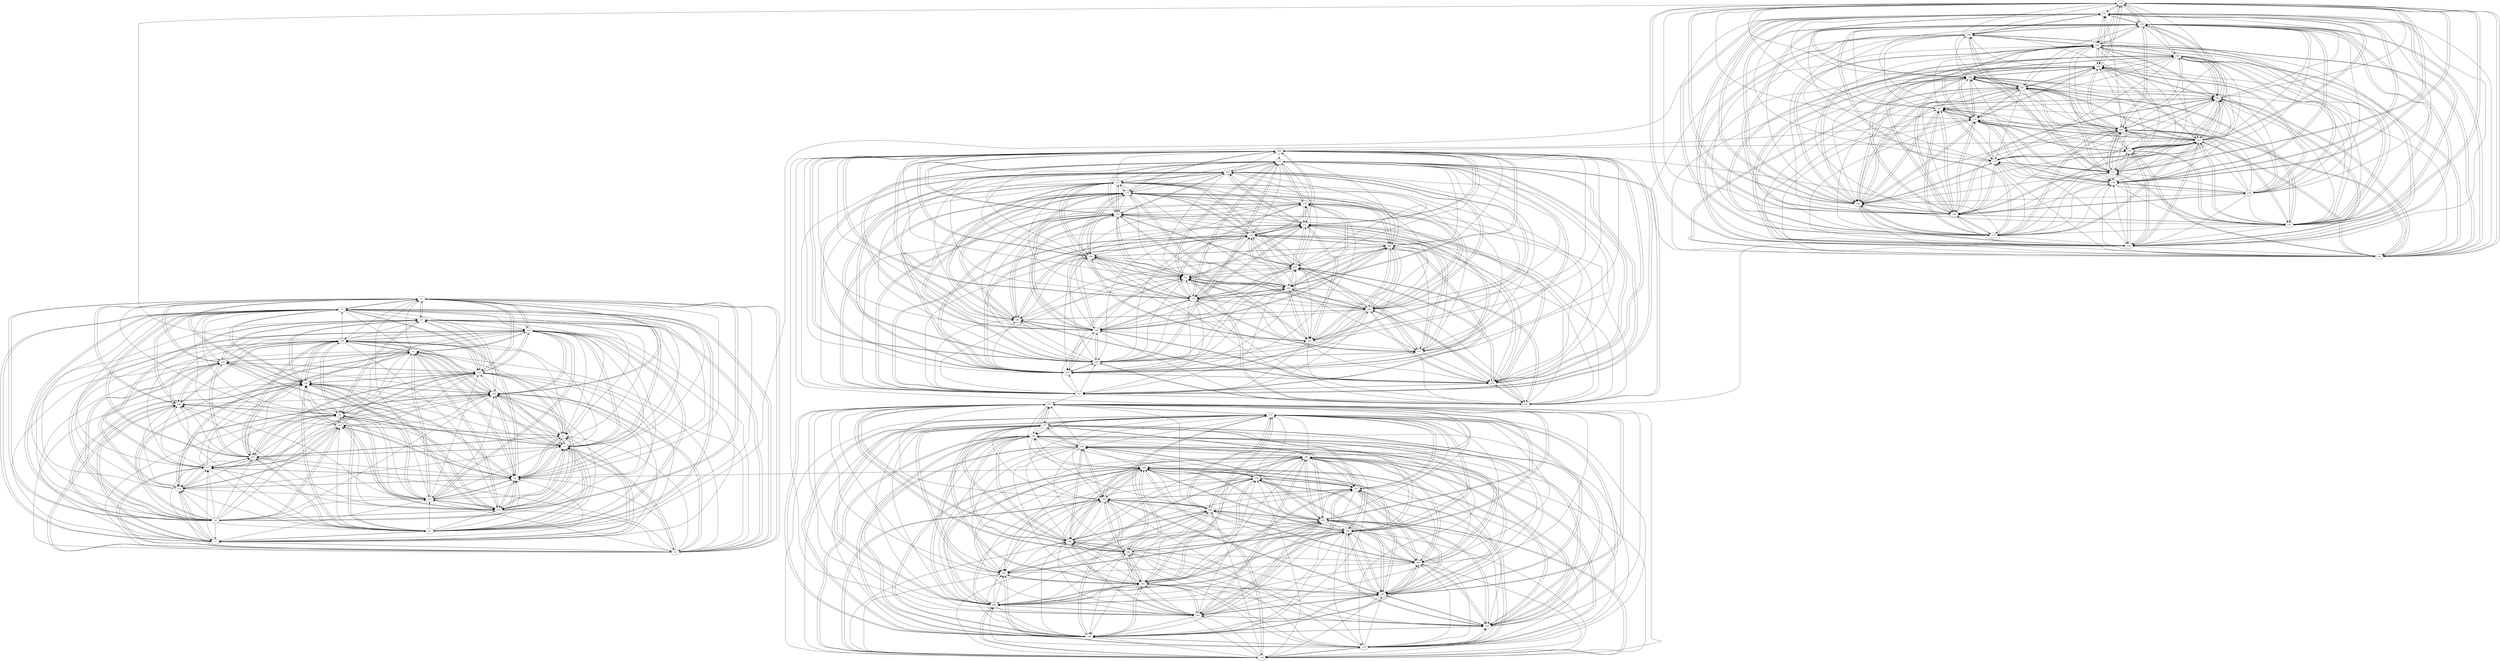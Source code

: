 digraph buchi_test142 {
    v0 [name="v0", player=0, priority=0];
    v1 [name="v1", player=1, priority=0];
    v2 [name="v2", player=1, priority=0];
    v3 [name="v3", player=0, priority=1];
    v4 [name="v4", player=0, priority=1];
    v5 [name="v5", player=1, priority=0];
    v6 [name="v6", player=0, priority=1];
    v7 [name="v7", player=1, priority=0];
    v8 [name="v8", player=0, priority=0];
    v9 [name="v9", player=1, priority=0];
    v10 [name="v10", player=1, priority=0];
    v11 [name="v11", player=1, priority=1];
    v12 [name="v12", player=1, priority=0];
    v13 [name="v13", player=0, priority=1];
    v14 [name="v14", player=1, priority=1];
    v15 [name="v15", player=1, priority=1];
    v16 [name="v16", player=0, priority=1];
    v17 [name="v17", player=1, priority=1];
    v18 [name="v18", player=1, priority=1];
    v19 [name="v19", player=1, priority=1];
    v20 [name="v20", player=0, priority=0];
    v21 [name="v21", player=1, priority=1];
    v22 [name="v22", player=0, priority=0];
    v23 [name="v23", player=1, priority=0];
    v24 [name="v24", player=0, priority=1];
    v25 [name="v25", player=0, priority=0];
    v26 [name="v26", player=0, priority=1];
    v27 [name="v27", player=0, priority=0];
    v28 [name="v28", player=0, priority=0];
    v29 [name="v29", player=1, priority=0];
    v30 [name="v30", player=1, priority=1];
    v31 [name="v31", player=0, priority=0];
    v32 [name="v32", player=1, priority=0];
    v33 [name="v33", player=1, priority=1];
    v34 [name="v34", player=1, priority=1];
    v35 [name="v35", player=1, priority=0];
    v36 [name="v36", player=1, priority=0];
    v37 [name="v37", player=0, priority=1];
    v38 [name="v38", player=1, priority=1];
    v39 [name="v39", player=1, priority=0];
    v40 [name="v40", player=1, priority=1];
    v41 [name="v41", player=1, priority=0];
    v42 [name="v42", player=0, priority=0];
    v43 [name="v43", player=0, priority=0];
    v44 [name="v44", player=0, priority=0];
    v45 [name="v45", player=0, priority=0];
    v46 [name="v46", player=1, priority=1];
    v47 [name="v47", player=0, priority=0];
    v48 [name="v48", player=1, priority=1];
    v49 [name="v49", player=1, priority=0];
    v50 [name="v50", player=0, priority=1];
    v51 [name="v51", player=0, priority=1];
    v52 [name="v52", player=0, priority=1];
    v53 [name="v53", player=1, priority=0];
    v54 [name="v54", player=1, priority=0];
    v55 [name="v55", player=0, priority=0];
    v56 [name="v56", player=1, priority=1];
    v57 [name="v57", player=0, priority=0];
    v58 [name="v58", player=0, priority=0];
    v59 [name="v59", player=1, priority=0];
    v60 [name="v60", player=1, priority=1];
    v61 [name="v61", player=0, priority=1];
    v62 [name="v62", player=1, priority=1];
    v63 [name="v63", player=1, priority=1];
    v64 [name="v64", player=1, priority=0];
    v65 [name="v65", player=0, priority=0];
    v66 [name="v66", player=0, priority=1];
    v67 [name="v67", player=0, priority=0];
    v68 [name="v68", player=0, priority=1];
    v69 [name="v69", player=0, priority=0];
    v70 [name="v70", player=0, priority=1];
    v71 [name="v71", player=1, priority=0];
    v72 [name="v72", player=0, priority=0];
    v73 [name="v73", player=0, priority=1];
    v74 [name="v74", player=1, priority=0];
    v75 [name="v75", player=1, priority=0];
    v76 [name="v76", player=1, priority=1];
    v77 [name="v77", player=1, priority=1];
    v78 [name="v78", player=1, priority=0];
    v79 [name="v79", player=0, priority=1];
    v80 [name="v80", player=1, priority=0];
    v81 [name="v81", player=0, priority=0];
    v82 [name="v82", player=0, priority=0];
    v83 [name="v83", player=0, priority=1];
    v84 [name="v84", player=0, priority=0];
    v85 [name="v85", player=1, priority=1];
    v86 [name="v86", player=0, priority=0];
    v87 [name="v87", player=1, priority=0];
    v88 [name="v88", player=1, priority=0];
    v89 [name="v89", player=1, priority=1];
    v90 [name="v90", player=0, priority=1];
    v91 [name="v91", player=0, priority=0];
    v92 [name="v92", player=0, priority=0];
    v93 [name="v93", player=0, priority=0];
    v94 [name="v94", player=0, priority=1];
    v95 [name="v95", player=1, priority=0];
    v96 [name="v96", player=1, priority=0];
    v97 [name="v97", player=0, priority=1];
    v98 [name="v98", player=1, priority=0];
    v99 [name="v99", player=1, priority=1];
    v67 -> v59;
    v70 -> v64;
    v89 -> v77;
    v29 -> v32;
    v0 -> v5;
    v40 -> v41;
    v11 -> v14;
    v63 -> v61;
    v41 -> v42;
    v33 -> v38;
    v73 -> v74;
    v52 -> v51;
    v3 -> v15;
    v14 -> v24;
    v93 -> v88;
    v66 -> v71;
    v85 -> v84;
    v55 -> v61;
    v96 -> v99;
    v7 -> v21;
    v88 -> v95;
    v59 -> v68;
    v80 -> v90;
    v25 -> v11;
    v74 -> v52;
    v25 -> v47;
    v45 -> v25;
    v51 -> v68;
    v15 -> v2;
    v96 -> v76;
    v18 -> v7;
    v99 -> v81;
    v76 -> v97;
    v48 -> v35;
    v21 -> v18;
    v11 -> v4;
    v92 -> v78;
    v10 -> v8;
    v62 -> v55;
    v73 -> v64;
    v43 -> v41;
    v95 -> v88;
    v36 -> v38;
    v96 -> v89;
    v7 -> v11;
    v88 -> v85;
    v6 -> v15;
    v58 -> v62;
    v77 -> v75;
    v50 -> v58;
    v29 -> v35;
    v69 -> v71;
    v61 -> v67;
    v40 -> v44;
    v39 -> v48;
    v62 -> v68;
    v32 -> v45;
    v3 -> v18;
    v84 -> v92;
    v76 -> v87;
    v28 -> v47;
    v88 -> v98;
    v48 -> v25;
    v21 -> v8;
    v50 -> v71;
    v43 -> v31;
    v22 -> v8;
    v14 -> v4;
    v95 -> v78;
    v66 -> v51;
    v17 -> v15;
    v36 -> v28;
    v9 -> v11;
    v68 -> v60;
    v47 -> v37;
    v99 -> v84;
    v6 -> v5;
    v58 -> v52;
    v29 -> v25;
    v42 -> v44;
    v69 -> v61;
    v61 -> v57;
    v91 -> v85;
    v83 -> v81;
    v94 -> v90;
    v32 -> v35;
    v72 -> v71;
    v64 -> v67;
    v84 -> v82;
    v5 -> v17;
    v65 -> v68;
    v9 -> v24;
    v68 -> v73;
    v27 -> v41;
    v30 -> v46;
    v50 -> v61;
    v90 -> v97;
    v82 -> v93;
    v61 -> v70;
    v31 -> v47;
    v91 -> v98;
    v24 -> v8;
    v1 -> v24;
    v53 -> v71;
    v9 -> v1;
    v68 -> v50;
    v69 -> v51;
    v39 -> v28;
    v91 -> v75;
    v23 -> v20;
    v94 -> v80;
    v13 -> v12;
    v32 -> v25;
    v72 -> v61;
    v24 -> v21;
    v64 -> v57;
    v35 -> v30;
    v87 -> v77;
    v5 -> v7;
    v46 -> v45;
    v65 -> v58;
    v86 -> v81;
    v57 -> v54;
    v97 -> v90;
    v9 -> v14;
    v89 -> v86;
    v68 -> v63;
    v27 -> v31;
    v79 -> v78;
    v98 -> v91;
    v30 -> v36;
    v71 -> v74;
    v50 -> v51;
    v42 -> v47;
    v82 -> v83;
    v60 -> v64;
    v39 -> v41;
    v4 -> v20;
    v83 -> v84;
    v75 -> v80;
    v1 -> v14;
    v53 -> v61;
    v93 -> v97;
    v85 -> v93;
    v64 -> v70;
    v56 -> v66;
    v49 -> v27;
    v26 -> v43;
    v78 -> v90;
    v89 -> v99;
    v27 -> v44;
    v20 -> v5;
    v12 -> v1;
    v52 -> v73;
    v72 -> v51;
    v16 -> v7;
    v46 -> v35;
    v38 -> v31;
    v97 -> v80;
    v49 -> v40;
    v19 -> v17;
    v11 -> v13;
    v98 -> v81;
    v90 -> v77;
    v63 -> v60;
    v12 -> v14;
    v52 -> v50;
    v4 -> v10;
    v44 -> v46;
    v1 -> v4;
    v34 -> v38;
    v53 -> v51;
    v93 -> v87;
    v45 -> v47;
    v85 -> v83;
    v64 -> v60;
    v15 -> v24;
    v7 -> v20;
    v26 -> v33;
    v67 -> v71;
    v78 -> v80;
    v97 -> v93;
    v8 -> v21;
    v63 -> v73;
    v23 -> v0;
    v60 -> v67;
    v52 -> v63;
    v15 -> v1;
    v70 -> v53;
    v55 -> v73;
    v19 -> v7;
    v63 -> v50;
    v77 -> v97;
    v83 -> v28;
    v41 -> v31;
    v12 -> v4;
    v4 -> v0;
    v14 -> v13;
    v74 -> v64;
    v93 -> v77;
    v15 -> v14;
    v96 -> v88;
    v99 -> v93;
    v70 -> v66;
    v89 -> v79;
    v8 -> v11;
    v40 -> v43;
    v11 -> v16;
    v92 -> v90;
    v10 -> v20;
    v81 -> v80;
    v33 -> v40;
    v25 -> v36;
    v51 -> v57;
    v66 -> v73;
    v28 -> v46;
    v88 -> v97;
    v59 -> v70;
    v58 -> v74;
    v77 -> v87;
    v29 -> v47;
    v44 -> v26;
    v81 -> v93;
    v14 -> v3;
    v74 -> v54;
    v66 -> v50;
    v36 -> v27;
    v96 -> v78;
    v47 -> v36;
    v67 -> v51;
    v18 -> v9;
    v99 -> v83;
    v70 -> v56;
    v76 -> v99;
    v48 -> v37;
    v21 -> v20;
    v40 -> v33;
    v92 -> v80;
    v62 -> v57;
    v33 -> v30;
    v73 -> v66;
    v3 -> v7;
    v22 -> v20;
    v35 -> v39;
    v14 -> v16;
    v95 -> v90;
    v66 -> v63;
    v36 -> v40;
    v9 -> v23;
    v96 -> v91;
    v28 -> v36;
    v47 -> v49;
    v88 -> v87;
    v99 -> v96;
    v6 -> v17;
    v50 -> v60;
    v80 -> v82;
    v2 -> v19;
    v83 -> v93;
    v32 -> v47;
    v51 -> v60;
    v84 -> v94;
    v28 -> v49;
    v21 -> v10;
    v50 -> v73;
    v10 -> v0;
    v32 -> v24;
    v24 -> v20;
    v43 -> v33;
    v14 -> v6;
    v95 -> v80;
    v57 -> v53;
    v36 -> v30;
    v9 -> v13;
    v28 -> v26;
    v68 -> v62;
    v47 -> v39;
    v6 -> v7;
    v58 -> v54;
    v98 -> v90;
    v69 -> v63;
    v42 -> v46;
    v21 -> v23;
    v31 -> v36;
    v75 -> v79;
    v54 -> v56;
    v13 -> v24;
    v53 -> v60;
    v64 -> v69;
    v43 -> v46;
    v35 -> v42;
    v65 -> v70;
    v21 -> v0;
    v27 -> v43;
    v6 -> v20;
    v79 -> v90;
    v30 -> v48;
    v50 -> v63;
    v60 -> v76;
    v72 -> v50;
    v24 -> v10;
    v16 -> v6;
    v75 -> v92;
    v53 -> v73;
    v46 -> v34;
    v49 -> v39;
    v68 -> v52;
    v98 -> v80;
    v69 -> v53;
    v42 -> v36;
    v39 -> v30;
    v31 -> v26;
    v91 -> v77;
    v23 -> v22;
    v94 -> v82;
    v1 -> v3;
    v13 -> v14;
    v53 -> v50;
    v32 -> v27;
    v24 -> v23;
    v56 -> v55;
    v35 -> v32;
    v5 -> v9;
    v46 -> v47;
    v86 -> v83;
    v78 -> v79;
    v57 -> v56;
    v97 -> v92;
    v89 -> v88;
    v68 -> v65;
    v8 -> v20;
    v27 -> v33;
    v79 -> v80;
    v98 -> v93;
    v30 -> v38;
    v42 -> v49;
    v82 -> v85;
    v60 -> v66;
    v31 -> v39;
    v75 -> v82;
    v53 -> v63;
    v93 -> v99;
    v85 -> v95;
    v64 -> v72;
    v49 -> v29;
    v26 -> v45;
    v86 -> v96;
    v71 -> v53;
    v42 -> v26;
    v20 -> v7;
    v12 -> v3;
    v34 -> v27;
    v13 -> v4;
    v93 -> v76;
    v72 -> v53;
    v45 -> v36;
    v46 -> v37;
    v8 -> v10;
    v0 -> v6;
    v11 -> v15;
    v30 -> v28;
    v63 -> v62;
    v82 -> v75;
    v41 -> v43;
    v60 -> v56;
    v33 -> v39;
    v12 -> v16;
    v4 -> v12;
    v44 -> v48;
    v1 -> v6;
    v34 -> v40;
    v66 -> v72;
    v45 -> v49;
    v37 -> v45;
    v7 -> v22;
    v67 -> v73;
    v59 -> v69;
    v78 -> v82;
    v89 -> v91;
    v8 -> v23;
    v23 -> v2;
    v81 -> v92;
    v52 -> v65;
    v25 -> v48;
    v45 -> v26;
    v15 -> v3;
    v67 -> v50;
    v85 -> v98;
    v70 -> v55;
    v8 -> v0;
    v48 -> v36;
    v19 -> v9;
    v11 -> v5;
    v41 -> v33;
    v33 -> v29;
    v4 -> v2;
    v34 -> v30;
    v93 -> v79;
    v85 -> v75;
    v15 -> v16;
    v55 -> v52;
    v96 -> v90;
    v7 -> v12;
    v47 -> v48;
    v26 -> v25;
    v18 -> v21;
    v99 -> v95;
    v0 -> v9;
    v80 -> v81;
    v62 -> v69;
    v54 -> v65;
    v33 -> v42;
    v25 -> v38;
    v84 -> v93;
    v76 -> v88;
    v88 -> v99;
    v50 -> v72;
    v29 -> v49;
    v80 -> v94;
    v73 -> v55;
    v44 -> v28;
    v22 -> v9;
    v74 -> v56;
    v66 -> v52;
    v51 -> v72;
    v98 -> v4;
    v96 -> v80;
    v7 -> v2;
    v47 -> v38;
    v88 -> v76;
    v29 -> v26;
    v69 -> v62;
    v21 -> v22;
    v40 -> v35;
    v92 -> v82;
    v10 -> v12;
    v54 -> v55;
    v73 -> v68;
    v3 -> v9;
    v84 -> v83;
    v35 -> v41;
    v14 -> v18;
    v36 -> v42;
    v76 -> v78;
    v96 -> v93;
    v28 -> v38;
    v68 -> v74;
    v99 -> v98;
    v58 -> v66;
    v77 -> v79;
    v50 -> v62;
    v61 -> v71;
    v2 -> v21;
    v75 -> v91;
    v32 -> v49;
    v17 -> v6;
    v47 -> v28;
    v99 -> v75;
    v76 -> v91;
    v40 -> v25;
    v39 -> v29;
    v91 -> v76;
    v73 -> v58;
    v32 -> v26;
    v24 -> v22;
    v43 -> v35;
    v16 -> v18;
    v87 -> v78;
    v17 -> v19;
    v36 -> v32;
    v9 -> v15;
    v98 -> v92;
    v50 -> v52;
    v69 -> v65;
    v91 -> v89;
    v83 -> v85;
    v75 -> v81;
    v1 -> v15;
    v56 -> v67;
    v35 -> v44;
    v87 -> v91;
    v5 -> v21;
    v86 -> v95;
    v65 -> v72;
    v57 -> v68;
    v42 -> v25;
    v21 -> v2;
    v27 -> v45;
    v79 -> v92;
    v82 -> v97;
    v52 -> v74;
    v13 -> v3;
    v72 -> v52;
    v83 -> v98;
    v16 -> v8;
    v46 -> v36;
    v38 -> v32;
    v9 -> v5;
    v68 -> v54;
    v98 -> v82;
    v30 -> v27;
    v71 -> v65;
    v42 -> v38;
    v61 -> v51;
    v60 -> v55;
    v1 -> v5;
    v13 -> v16;
    v53 -> v52;
    v72 -> v65;
    v26 -> v34;
    v67 -> v72;
    v5 -> v11;
    v86 -> v85;
    v38 -> v45;
    v78 -> v81;
    v57 -> v58;
    v89 -> v90;
    v55 -> v97;
    v0 -> v18;
    v79 -> v82;
    v30 -> v40;
    v23 -> v1;
    v82 -> v87;
    v60 -> v68;
    v4 -> v24;
    v53 -> v65;
    v85 -> v97;
    v46 -> v26;
    v49 -> v31;
    v55 -> v74;
    v86 -> v98;
    v19 -> v8;
    v20 -> v9;
    v4 -> v1;
    v34 -> v29;
    v93 -> v78;
    v72 -> v55;
    v45 -> v38;
    v86 -> v75;
    v18 -> v20;
    v59 -> v58;
    v70 -> v67;
    v49 -> v44;
    v71 -> v68;
    v63 -> v64;
    v82 -> v77;
    v41 -> v45;
    v60 -> v58;
    v33 -> v41;
    v52 -> v54;
    v25 -> v37;
    v4 -> v14;
    v34 -> v42;
    v93 -> v91;
    v37 -> v47;
    v59 -> v71;
    v78 -> v84;
    v29 -> v48;
    v0 -> v21;
    v23 -> v4;
    v15 -> v5;
    v7 -> v1;
    v18 -> v10;
    v70 -> v57;
    v48 -> v38;
    v11 -> v7;
    v92 -> v81;
    v71 -> v58;
    v63 -> v54;
    v41 -> v35;
    v44 -> v40;
    v3 -> v8;
    v22 -> v21;
    v93 -> v81;
    v85 -> v77;
    v36 -> v41;
    v15 -> v18;
    v55 -> v54;
    v96 -> v92;
    v67 -> v65;
    v18 -> v23;
    v59 -> v61;
    v77 -> v78;
    v29 -> v38;
    v69 -> v74;
    v40 -> v47;
    v92 -> v94;
    v62 -> v71;
    v54 -> v67;
    v33 -> v44;
    v25 -> v40;
    v32 -> v48;
    v51 -> v61;
    v84 -> v95;
    v18 -> v0;
    v76 -> v90;
    v21 -> v11;
    v77 -> v91;
    v10 -> v1;
    v41 -> v25;
    v44 -> v30;
    v22 -> v11;
    v14 -> v7;
    v95 -> v81;
    v36 -> v31;
    v96 -> v82;
    v28 -> v27;
    v7 -> v4;
    v47 -> v40;
    v99 -> v87;
    v6 -> v8;
    v69 -> v64;
    v40 -> v37;
    v10 -> v14;
    v91 -> v88;
    v2 -> v10;
    v94 -> v93;
    v73 -> v70;
    v32 -> v38;
    v35 -> v43;
    v95 -> v94;
    v87 -> v90;
    v5 -> v20;
    v65 -> v71;
    v57 -> v67;
    v36 -> v44;
    v76 -> v80;
    v28 -> v40;
    v88 -> v91;
    v21 -> v1;
    v6 -> v21;
    v58 -> v68;
    v77 -> v81;
    v61 -> v73;
    v83 -> v97;
    v22 -> v1;
    v75 -> v93;
    v54 -> v70;
    v53 -> v74;
    v84 -> v98;
    v17 -> v8;
    v9 -> v4;
    v61 -> v50;
    v39 -> v31;
    v31 -> v27;
    v10 -> v4;
    v91 -> v78;
    v13 -> v15;
    v32 -> v28;
    v72 -> v64;
    v43 -> v37;
    v84 -> v75;
    v95 -> v84;
    v46 -> v48;
    v65 -> v61;
    v17 -> v21;
    v9 -> v17;
    v68 -> v66;
    v79 -> v81;
    v98 -> v94;
    v30 -> v39;
    v82 -> v86;
    v61 -> v63;
    v31 -> v40;
    v75 -> v83;
    v53 -> v64;
    v64 -> v73;
    v56 -> v69;
    v5 -> v23;
    v86 -> v97;
    v57 -> v70;
    v42 -> v27;
    v13 -> v5;
    v72 -> v54;
    v24 -> v14;
    v43 -> v27;
    v75 -> v96;
    v5 -> v0;
    v65 -> v51;
    v38 -> v34;
    v17 -> v11;
    v9 -> v7;
    v49 -> v43;
    v68 -> v56;
    v6 -> v1;
    v19 -> v20;
    v98 -> v84;
    v30 -> v29;
    v71 -> v67;
    v42 -> v40;
    v82 -> v76;
    v20 -> v21;
    v60 -> v57;
    v52 -> v53;
    v31 -> v30;
    v4 -> v13;
    v1 -> v7;
    v34 -> v41;
    v13 -> v18;
    v72 -> v67;
    v64 -> v63;
    v56 -> v59;
    v26 -> v36;
    v67 -> v74;
    v8 -> v24;
    v27 -> v37;
    v0 -> v20;
    v79 -> v84;
    v30 -> v42;
    v82 -> v89;
    v60 -> v70;
    v52 -> v66;
    v25 -> v49;
    v45 -> v27;
    v24 -> v4;
    v16 -> v0;
    v1 -> v20;
    v85 -> v99;
    v46 -> v28;
    v8 -> v1;
    v26 -> v49;
    v42 -> v30;
    v20 -> v11;
    v4 -> v3;
    v44 -> v39;
    v34 -> v31;
    v45 -> v40;
    v85 -> v76;
    v64 -> v53;
    v37 -> v36;
    v15 -> v17;
    v7 -> v13;
    v67 -> v64;
    v18 -> v22;
    v59 -> v60;
    v38 -> v37;
    v97 -> v86;
    v70 -> v69;
    v89 -> v82;
    v8 -> v14;
    v0 -> v10;
    v40 -> v46;
    v11 -> v19;
    v30 -> v32;
    v71 -> v70;
    v63 -> v66;
    v41 -> v47;
    v81 -> v83;
    v52 -> v56;
    v4 -> v16;
    v85 -> v89;
    v55 -> v66;
    v59 -> v73;
    v77 -> v90;
    v0 -> v23;
    v80 -> v95;
    v22 -> v10;
    v45 -> v30;
    v51 -> v73;
    v67 -> v54;
    v18 -> v12;
    v59 -> v50;
    v29 -> v27;
    v8 -> v4;
    v40 -> v36;
    v63 -> v56;
    v41 -> v37;
    v73 -> v69;
    v44 -> v42;
    v51 -> v50;
    v3 -> v10;
    v85 -> v79;
    v55 -> v56;
    v28 -> v39;
    v7 -> v16;
    v77 -> v80;
    v29 -> v40;
    v61 -> v72;
    v40 -> v49;
    v80 -> v85;
    v22 -> v0;
    v54 -> v69;
    v51 -> v63;
    v84 -> v97;
    v48 -> v30;
    v77 -> v93;
    v10 -> v3;
    v62 -> v50;
    v80 -> v98;
    v73 -> v59;
    v3 -> v0;
    v43 -> v36;
    v66 -> v56;
    v17 -> v20;
    v36 -> v33;
    v96 -> v84;
    v28 -> v29;
    v88 -> v80;
    v99 -> v89;
    v58 -> v57;
    v29 -> v30;
    v69 -> v66;
    v80 -> v75;
    v10 -> v16;
    v83 -> v86;
    v73 -> v72;
    v32 -> v40;
    v43 -> v49;
    v84 -> v87;
    v35 -> v45;
    v5 -> v22;
    v76 -> v82;
    v21 -> v3;
    v6 -> v23;
    v79 -> v93;
    v83 -> v99;
    v43 -> v26;
    v75 -> v95;
    v6 -> v0;
    v42 -> v39;
    v31 -> v29;
    v10 -> v6;
    v91 -> v80;
    v83 -> v76;
    v94 -> v85;
    v13 -> v17;
    v32 -> v30;
    v72 -> v66;
    v64 -> v62;
    v43 -> v39;
    v84 -> v77;
    v95 -> v86;
    v87 -> v82;
    v65 -> v63;
    v17 -> v23;
    v97 -> v95;
    v9 -> v19;
    v6 -> v13;
    v79 -> v83;
    v30 -> v41;
    v60 -> v69;
    v39 -> v46;
    v24 -> v3;
    v83 -> v89;
    v75 -> v85;
    v46 -> v27;
    v56 -> v71;
    v26 -> v48;
    v42 -> v29;
    v27 -> v49;
    v20 -> v10;
    v79 -> v96;
    v94 -> v75;
    v13 -> v7;
    v72 -> v56;
    v45 -> v39;
    v24 -> v16;
    v5 -> v2;
    v46 -> v40;
    v86 -> v76;
    v97 -> v85;
    v8 -> v13;
    v27 -> v26;
    v98 -> v86;
    v30 -> v31;
    v63 -> v65;
    v20 -> v23;
    v12 -> v19;
    v52 -> v55;
    v31 -> v32;
    v4 -> v15;
    v34 -> v43;
    v53 -> v56;
    v93 -> v92;
    v85 -> v88;
    v64 -> v65;
    v56 -> v61;
    v86 -> v89;
    v59 -> v72;
    v38 -> v49;
    v78 -> v85;
    v97 -> v98;
    v89 -> v94;
    v27 -> v39;
    v0 -> v22;
    v20 -> v0;
    v30 -> v44;
    v81 -> v95;
    v60 -> v72;
    v67 -> v53;
    v97 -> v75;
    v70 -> v58;
    v49 -> v35;
    v19 -> v12;
    v11 -> v8;
    v63 -> v55;
    v41 -> v36;
    v44 -> v41;
    v23 -> v18;
    v74 -> v69;
    v66 -> v65;
    v45 -> v42;
    v56 -> v51;
    v26 -> v28;
    v18 -> v24;
    v59 -> v62;
    v78 -> v75;
    v70 -> v71;
    v29 -> v39;
    v40 -> v48;
    v92 -> v95;
    v81 -> v85;
    v33 -> v45;
    v52 -> v58;
    v25 -> v41;
    v3 -> v22;
    v85 -> v91;
    v49 -> v25;
    v55 -> v68;
    v48 -> v29;
    v19 -> v2;
    v77 -> v92;
    v80 -> v97;
    v41 -> v26;
    v44 -> v31;
    v22 -> v12;
    v81 -> v98;
    v74 -> v59;
    v37 -> v28;
    v7 -> v5;
    v88 -> v79;
    v67 -> v56;
    v59 -> v52;
    v99 -> v88;
    v70 -> v61;
    v92 -> v85;
    v41 -> v39;
    v54 -> v58;
    v81 -> v75;
    v25 -> v31;
    v3 -> v12;
    v43 -> v48;
    v84 -> v86;
    v14 -> v21;
    v74 -> v72;
    v55 -> v58;
    v28 -> v41;
    v88 -> v92;
    v6 -> v22;
    v77 -> v82;
    v50 -> v65;
    v29 -> v42;
    v61 -> v74;
    v80 -> v87;
    v2 -> v24;
    v22 -> v2;
    v54 -> v71;
    v99 -> v78;
    v70 -> v51;
    v76 -> v94;
    v69 -> v55;
    v21 -> v15;
    v40 -> v28;
    v92 -> v75;
    v2 -> v1;
    v62 -> v52;
    v73 -> v61;
    v32 -> v29;
    v3 -> v2;
    v43 -> v38;
    v65 -> v62;
    v36 -> v35;
    v9 -> v18;
    v68 -> v67;
    v47 -> v44;
    v99 -> v91;
    v6 -> v12;
    v58 -> v59;
    v98 -> v95;
    v50 -> v55;
    v69 -> v68;
    v61 -> v64;
    v39 -> v45;
    v31 -> v41;
    v10 -> v18;
    v2 -> v14;
    v62 -> v65;
    v75 -> v84;
    v94 -> v97;
    v32 -> v42;
    v51 -> v55;
    v64 -> v74;
    v84 -> v89;
    v57 -> v71;
    v76 -> v84;
    v28 -> v44;
    v21 -> v5;
    v79 -> v95;
    v73 -> v51;
    v24 -> v15;
    v43 -> v28;
    v75 -> v97;
    v95 -> v75;
    v65 -> v52;
    v36 -> v25;
    v9 -> v8;
    v6 -> v2;
    v98 -> v85;
    v90 -> v81;
    v42 -> v41;
    v39 -> v35;
    v2 -> v4;
    v94 -> v87;
    v1 -> v8;
    v13 -> v19;
    v53 -> v55;
    v72 -> v68;
    v84 -> v79;
    v16 -> v24;
    v56 -> v60;
    v35 -> v37;
    v5 -> v14;
    v86 -> v88;
    v9 -> v21;
    v27 -> v38;
    v90 -> v94;
    v82 -> v90;
    v60 -> v71;
    v52 -> v67;
    v31 -> v44;
    v24 -> v5;
    v83 -> v91;
    v16 -> v1;
    v53 -> v68;
    v46 -> v29;
    v38 -> v25;
    v49 -> v34;
    v42 -> v31;
    v20 -> v12;
    v79 -> v98;
    v12 -> v8;
    v23 -> v17;
    v94 -> v77;
    v72 -> v58;
    v45 -> v41;
    v64 -> v54;
    v56 -> v50;
    v5 -> v4;
    v46 -> v42;
    v97 -> v87;
    v8 -> v15;
    v27 -> v28;
    v0 -> v11;
    v11 -> v20;
    v30 -> v33;
    v63 -> v67;
    v82 -> v80;
    v60 -> v61;
    v12 -> v21;
    v52 -> v57;
    v4 -> v17;
    v75 -> v77;
    v1 -> v11;
    v53 -> v58;
    v93 -> v94;
    v56 -> v63;
    v26 -> v40;
    v78 -> v87;
    v89 -> v96;
    v0 -> v24;
    v20 -> v2;
    v81 -> v97;
    v52 -> v70;
    v45 -> v31;
    v37 -> v27;
    v15 -> v8;
    v67 -> v55;
    v46 -> v32;
    v18 -> v13;
    v38 -> v28;
    v97 -> v77;
    v70 -> v60;
    v8 -> v5;
    v19 -> v14;
    v11 -> v10;
    v71 -> v61;
    v41 -> v38;
    v25 -> v30;
    v44 -> v43;
    v22 -> v24;
    v14 -> v20;
    v74 -> v71;
    v93 -> v84;
    v45 -> v44;
    v85 -> v80;
    v37 -> v40;
    v15 -> v21;
    v96 -> v95;
    v7 -> v17;
    v59 -> v64;
    v70 -> v73;
    v29 -> v41;
    v0 -> v14;
    v92 -> v97;
    v33 -> v47;
    v51 -> v64;
    v3 -> v24;
    v18 -> v3;
    v55 -> v70;
    v48 -> v31;
    v40 -> v27;
    v19 -> v4;
    v71 -> v51;
    v77 -> v94;
    v80 -> v99;
    v41 -> v28;
    v73 -> v60;
    v3 -> v1;
    v22 -> v14;
    v14 -> v10;
    v34 -> v25;
    v36 -> v34;
    v15 -> v11;
    v88 -> v81;
    v67 -> v58;
    v18 -> v16;
    v59 -> v54;
    v99 -> v90;
    v70 -> v63;
    v69 -> v67;
    v48 -> v44;
    v80 -> v76;
    v10 -> v17;
    v62 -> v64;
    v81 -> v77;
    v54 -> v60;
    v33 -> v37;
    v25 -> v33;
    v3 -> v14;
    v35 -> v46;
    v14 -> v23;
    v95 -> v97;
    v87 -> v93;
    v66 -> v70;
    v36 -> v47;
    v55 -> v60;
    v28 -> v43;
    v96 -> v98;
    v88 -> v94;
    v29 -> v44;
    v80 -> v89;
    v22 -> v4;
    v14 -> v0;
    v51 -> v67;
    v96 -> v75;
    v47 -> v33;
    v69 -> v57;
    v40 -> v30;
    v91 -> v81;
    v62 -> v54;
    v94 -> v86;
    v73 -> v63;
    v32 -> v31;
    v3 -> v4;
    v43 -> v40;
    v95 -> v87;
    v65 -> v64;
    v17 -> v24;
    v36 -> v37;
    v9 -> v20;
    v68 -> v69;
    v88 -> v84;
    v6 -> v14;
    v58 -> v61;
    v50 -> v57;
    v90 -> v93;
    v69 -> v70;
    v61 -> v66;
    v31 -> v43;
    v83 -> v90;
    v75 -> v86;
    v54 -> v63;
    v94 -> v99;
    v53 -> v67;
    v32 -> v44;
    v84 -> v91;
    v56 -> v72;
    v87 -> v96;
    v57 -> v73;
    v73 -> v53;
    v43 -> v30;
    v35 -> v26;
    v5 -> v3;
    v46 -> v41;
    v65 -> v54;
    v17 -> v14;
    v9 -> v10;
    v6 -> v4;
    v58 -> v51;
    v98 -> v87;
    v90 -> v83;
    v61 -> v56;
    v20 -> v24;
    v39 -> v37;
    v12 -> v20;
    v31 -> v33;
    v91 -> v84;
    v83 -> v80;
    v94 -> v89;
    v1 -> v10;
    v53 -> v57;
    v5 -> v16;
    v86 -> v90;
    v78 -> v86;
    v57 -> v63;
    v79 -> v87;
    v30 -> v45;
    v90 -> v96;
    v23 -> v6;
    v82 -> v92;
    v41 -> v60;
    v60 -> v73;
    v52 -> v69;
    v75 -> v89;
    v1 -> v23;
    v53 -> v70;
    v46 -> v31;
    v17 -> v4;
    v9 -> v0;
    v49 -> v36;
    v19 -> v13;
    v78 -> v99;
    v71 -> v60;
    v20 -> v14;
    v12 -> v10;
    v1 -> v0;
    v93 -> v83;
    v72 -> v60;
    v45 -> v43;
    v56 -> v52;
    v15 -> v20;
    v5 -> v6;
    v46 -> v44;
    v86 -> v80;
    v70 -> v72;
    v89 -> v85;
    v11 -> v22;
    v30 -> v35;
    v71 -> v73;
    v90 -> v86;
    v63 -> v69;
    v12 -> v23;
    v52 -> v59;
    v4 -> v19;
    v1 -> v13;
    v34 -> v47;
    v93 -> v96;
    v85 -> v92;
    v49 -> v26;
    v55 -> v69;
    v26 -> v42;
    v19 -> v3;
    v78 -> v89;
    v71 -> v50;
    v89 -> v98;
    v41 -> v27;
    v20 -> v4;
    v12 -> v0;
    v44 -> v32;
    v81 -> v99;
    v52 -> v72;
    v45 -> v33;
    v37 -> v29;
    v7 -> v6;
    v67 -> v57;
    v18 -> v15;
    v59 -> v53;
    v38 -> v30;
    v97 -> v79;
    v70 -> v62;
    v48 -> v43;
    v11 -> v12;
    v92 -> v86;
    v30 -> v25;
    v63 -> v59;
    v60 -> v53;
    v33 -> v36;
    v25 -> v32;
    v4 -> v9;
    v3 -> v13;
    v14 -> v22;
    v34 -> v37;
    v74 -> v73;
    v93 -> v86;
    v85 -> v82;
    v37 -> v42;
    v36 -> v46;
    v55 -> v59;
    v96 -> v97;
    v88 -> v93;
    v26 -> v32;
    v67 -> v70;
    v59 -> v66;
    v77 -> v83;
    v29 -> v43;
    v0 -> v16;
    v80 -> v88;
    v92 -> v99;
    v22 -> v3;
    v33 -> v49;
    v74 -> v50;
    v51 -> v66;
    v55 -> v72;
    v40 -> v29;
    v11 -> v2;
    v92 -> v76;
    v62 -> v53;
    v33 -> v26;
    v44 -> v35;
    v74 -> v63;
    v66 -> v59;
    v96 -> v87;
    v59 -> v56;
    v99 -> v92;
    v58 -> v60;
    v61 -> v65;
    v40 -> v42;
    v80 -> v78;
    v92 -> v89;
    v10 -> v19;
    v2 -> v15;
    v25 -> v35;
    v32 -> v43;
    v36 -> v49;
    v76 -> v85;
    v28 -> v45;
    v88 -> v96;
    v58 -> v73;
    v50 -> v69;
    v44 -> v25;
    v14 -> v2;
    v95 -> v76;
    v74 -> v53;
    v17 -> v13;
    v36 -> v26;
    v99 -> v82;
    v6 -> v3;
    v58 -> v50;
    v76 -> v98;
    v69 -> v59;
    v21 -> v19;
    v40 -> v32;
    v10 -> v9;
    v91 -> v83;
    v54 -> v52;
    v73 -> v65;
    v43 -> v42;
    v84 -> v80;
    v35 -> v38;
    v95 -> v89;
    v5 -> v15;
    v36 -> v39;
    v9 -> v22;
    v76 -> v75;
    v6 -> v16;
    v79 -> v86;
    v90 -> v95;
    v39 -> v49;
    v31 -> v45;
    v83 -> v92;
    v75 -> v88;
    v1 -> v22;
    v53 -> v69;
    v98 -> v76;
    v79 -> v99;
    v39 -> v26;
    v94 -> v78;
    v72 -> v59;
    v24 -> v19;
    v64 -> v55;
    v35 -> v28;
    v95 -> v79;
    v65 -> v56;
    v17 -> v16;
    v57 -> v52;
    v9 -> v12;
    v49 -> v48;
    v68 -> v61;
    v27 -> v29;
    v79 -> v76;
    v98 -> v89;
    v90 -> v85;
    v42 -> v45;
    v82 -> v81;
    v61 -> v58;
    v60 -> v62;
    v12 -> v22;
    v83 -> v82;
    v94 -> v91;
    v34 -> v46;
    v53 -> v59;
    v26 -> v41;
    v5 -> v18;
    v86 -> v92;
    v78 -> v88;
    v89 -> v97;
    v27 -> v42;
    v79 -> v89;
    v30 -> v47;
    v90 -> v98;
    v23 -> v8;
    v52 -> v71;
    v16 -> v5;
    v68 -> v51;
    v98 -> v79;
    v71 -> v62;
    v90 -> v75;
    v63 -> v58;
    v42 -> v35;
    v60 -> v52;
    v31 -> v25;
    v23 -> v21;
    v34 -> v36;
    v93 -> v85;
    v72 -> v62;
    v85 -> v81;
    v64 -> v58;
    v37 -> v41;
    v56 -> v54;
    v15 -> v22;
    v86 -> v82;
    v59 -> v65;
    v97 -> v91;
    v89 -> v87;
    v8 -> v19;
    v27 -> v32;
    v92 -> v98;
    v30 -> v37;
    v63 -> v71;
    v82 -> v84;
    v81 -> v88;
    v60 -> v65;
    v52 -> v61;
    v25 -> v44;
    v93 -> v98;
    v85 -> v94;
    v49 -> v28;
    v26 -> v44;
    v19 -> v5;
    v78 -> v91;
    v11 -> v1;
    v77 -> v95;
    v41 -> v29;
    v33 -> v25;
    v12 -> v2;
    v44 -> v34;
    v34 -> v26;
    v45 -> v35;
}
